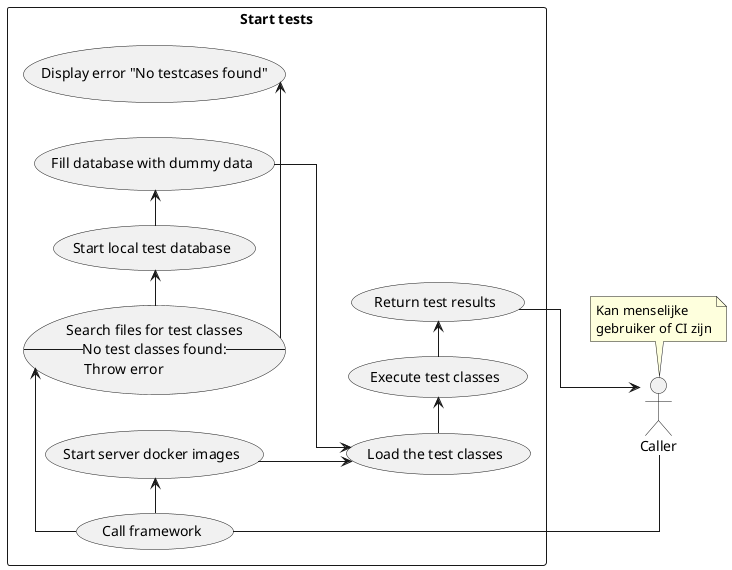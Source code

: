 @startuml usecase
left to right direction
skinparam linetype ortho

actor caller as "Caller"

note top of caller: Kan menselijke\ngebruiker of CI zijn

rectangle "Start tests" {
    usecase start as "Call framework"
    usecase search as "Search files for test classes
    --No test classes found:--
    Throw error"
    usecase db as "Start local test database"
    usecase init as "Fill database with dummy data"
    usecase servers as "Start server docker images"
    usecase load as "Load the test classes"
    usecase execute as "Execute test classes"
    usecase return as "Return test results"
    usecase error as "Display error "No testcases found""
}

caller -- start
search -> error

start -> search
search -> db
db -> init
start -> servers
servers --> load
init --> load
load -> execute
execute -> return
return --> caller

@enduml